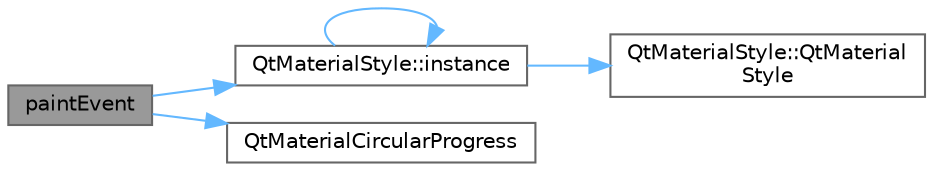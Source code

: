 digraph "paintEvent"
{
 // LATEX_PDF_SIZE
  bgcolor="transparent";
  edge [fontname=Helvetica,fontsize=10,labelfontname=Helvetica,labelfontsize=10];
  node [fontname=Helvetica,fontsize=10,shape=box,height=0.2,width=0.4];
  rankdir="LR";
  Node1 [id="Node000001",label="paintEvent",height=0.2,width=0.4,color="gray40", fillcolor="grey60", style="filled", fontcolor="black",tooltip="绘制事件"];
  Node1 -> Node2 [id="edge1_Node000001_Node000002",color="steelblue1",style="solid",tooltip=" "];
  Node2 [id="Node000002",label="QtMaterialStyle::instance",height=0.2,width=0.4,color="grey40", fillcolor="white", style="filled",URL="$class_qt_material_style.html#ae88e34c52fff15c9783d3626d670e471",tooltip="获取单例实例"];
  Node2 -> Node2 [id="edge2_Node000002_Node000002",color="steelblue1",style="solid",tooltip=" "];
  Node2 -> Node3 [id="edge3_Node000002_Node000003",color="steelblue1",style="solid",tooltip=" "];
  Node3 [id="Node000003",label="QtMaterialStyle::QtMaterial\lStyle",height=0.2,width=0.4,color="grey40", fillcolor="white", style="filled",URL="$class_qt_material_style.html#a0daadaac95fd2f5a1697685265eb20ee",tooltip="< 声明私有类"];
  Node1 -> Node4 [id="edge4_Node000001_Node000004",color="steelblue1",style="solid",tooltip=" "];
  Node4 [id="Node000004",label="QtMaterialCircularProgress",height=0.2,width=0.4,color="grey40", fillcolor="white", style="filled",URL="$class_qt_material_circular_progress.html#af074b55195846245539a8d0841189d19",tooltip="构造函数，初始化圆形进度条"];
}
